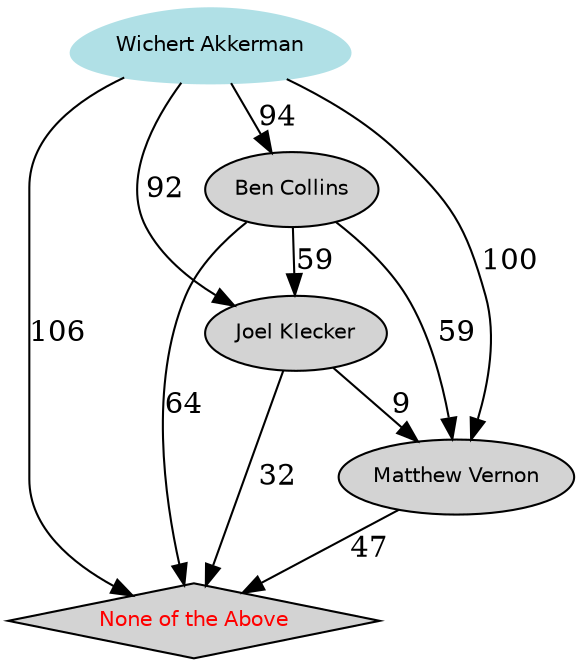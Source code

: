 digraph Results {
  ranksep=0.25;
 "Wichert Akkerman" [ style="filled" , color="powderblue", shape=egg, fontcolor="Navy Blue", fontname="Helvetica", fontsize=10  ];
 "Wichert Akkerman" -> "Joel Klecker" [ label="92" ];
 "Wichert Akkerman" -> "Ben Collins"  [ label="94" ];
 "Wichert Akkerman" -> "Matthew Vernon" [ label="100" ];
 "Wichert Akkerman" -> "None of the Above" [ label="106" ];
 "Joel Klecker" [ style="filled" , fontname="Helvetica", fontsize=10  ];
 "Joel Klecker" -> "Matthew Vernon" [ label="9" ];
 "Joel Klecker" -> "None of the Above" [ label="32" ];
 "Ben Collins" [ style="filled" , fontname="Helvetica", fontsize=10  ];
 "Ben Collins" -> "Joel Klecker" [ label="59" ];
 "Ben Collins" -> "Matthew Vernon" [ label="59" ];
 "Ben Collins" -> "None of the Above" [ label="64" ];
 "Matthew Vernon" [ style="filled" , fontname="Helvetica", fontsize=10  ];
 "Matthew Vernon" -> "None of the Above" [ label="47" ];
 "None of the Above" [ style="filled" , shape=diamond, fontcolor="Red", fontname="Helvetica", fontsize=10  ];
}
